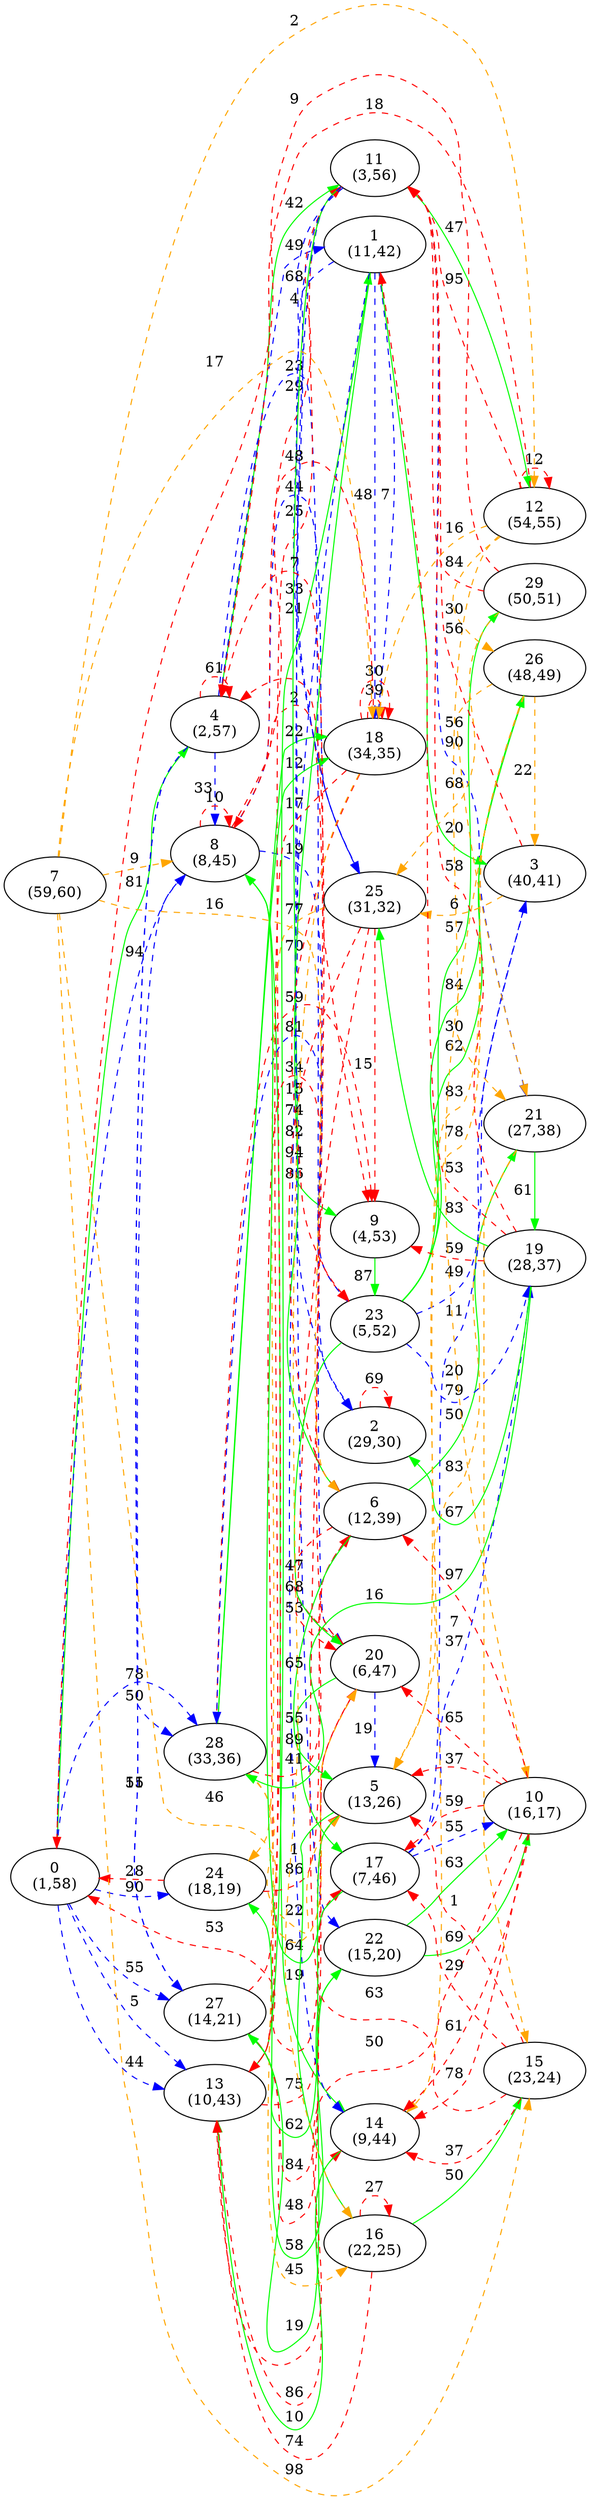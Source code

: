 digraph G {
ranksep = "equally";
rankdir = LR;
{rank = same; "0
(1,58)"; };
{rank = same; "4
(2,57)"; "8
(8,45)"; "24
(18,19)"; "13
(10,43)"; "27
(14,21)"; "28
(33,36)"; };
{rank = same; "11
(3,56)"; "1
(11,42)"; "20
(6,47)"; "14
(9,44)"; "25
(31,32)"; "2
(29,30)"; "9
(4,53)"; "6
(12,39)"; "23
(5,52)"; "22
(15,20)"; "17
(7,46)"; "5
(13,26)"; "18
(34,35)"; "16
(22,25)"; };
{rank = same; "21
(27,38)"; "12
(54,55)"; "3
(40,41)"; "19
(28,37)"; "26
(48,49)"; "29
(50,51)"; "10
(16,17)"; "15
(23,24)"; };
{rank = same; };
{rank = same; "7
(59,60)"; };
{rank = same; };
"0
(1,58)"->"4
(2,57)"[label="81" color = "green"];
"0
(1,58)"->"8
(8,45)"[label="94" color = "blue" style = "dashed"];
"0
(1,58)"->"24
(18,19)"[label="90" color = "blue" style = "dashed"];
"0
(1,58)"->"13
(10,43)"[label="44" color = "blue" style = "dashed"];
"0
(1,58)"->"27
(14,21)"[label="55" color = "blue" style = "dashed"];
"0
(1,58)"->"28
(33,36)"[label="78" color = "blue" style = "dashed"];
"0
(1,58)"->"13
(10,43)"[label="5" color = "blue" style = "dashed"];
"4
(2,57)"->"4
(2,57)"[label="61" color = "red" style = "dashed"];
"4
(2,57)"->"11
(3,56)"[label="42" color = "green"];
"4
(2,57)"->"27
(14,21)"[label="51" color = "blue" style = "dashed"];
"4
(2,57)"->"1
(11,42)"[label="49" color = "blue" style = "dashed"];
"4
(2,57)"->"27
(14,21)"[label="15" color = "blue" style = "dashed"];
"4
(2,57)"->"20
(6,47)"[label="23" color = "blue" style = "dashed"];
"4
(2,57)"->"8
(8,45)"[label="33" color = "blue" style = "dashed"];
"8
(8,45)"->"14
(9,44)"[label="19" color = "green"];
"8
(8,45)"->"8
(8,45)"[label="10" color = "red" style = "dashed"];
"8
(8,45)"->"25
(31,32)"[label="44" color = "blue" style = "dashed"];
"8
(8,45)"->"2
(29,30)"[label="19" color = "blue" style = "dashed"];
"8
(8,45)"->"28
(33,36)"[label="50" color = "blue" style = "dashed"];
"8
(8,45)"->"11
(3,56)"[label="29" color = "red" style = "dashed"];
"8
(8,45)"->"9
(4,53)"[label="2" color = "red" style = "dashed"];
"24
(18,19)"->"0
(1,58)"[label="28" color = "red" style = "dashed"];
"24
(18,19)"->"6
(12,39)"[label="86" color = "red" style = "dashed"];
"13
(10,43)"->"23
(5,52)"[label="34" color = "red" style = "dashed"];
"13
(10,43)"->"1
(11,42)"[label="21" color = "green"];
"13
(10,43)"->"14
(9,44)"[label="86" color = "red" style = "dashed"];
"13
(10,43)"->"20
(6,47)"[label="75" color = "red" style = "dashed"];
"27
(14,21)"->"22
(15,20)"[label="19" color = "green"];
"27
(14,21)"->"11
(3,56)"[label="25" color = "red" style = "dashed"];
"27
(14,21)"->"17
(7,46)"[label="48" color = "red" style = "dashed"];
"27
(14,21)"->"5
(13,26)"[label="84" color = "red" style = "dashed"];
"28
(33,36)"->"18
(34,35)"[label="22" color = "green"];
"28
(33,36)"->"18
(34,35)"[label="12" color = "green"];
"28
(33,36)"->"6
(12,39)"[label="41" color = "red" style = "dashed"];
"28
(33,36)"->"9
(4,53)"[label="59" color = "red" style = "dashed"];
"28
(33,36)"->"5
(13,26)"[label="22" color = "orange" style = "dashed"];
"28
(33,36)"->"16
(22,25)"[label="45" color = "orange" style = "dashed"];
"11
(3,56)"->"9
(4,53)"[label="86" color = "green"];
"11
(3,56)"->"21
(27,38)"[label="90" color = "blue" style = "dashed"];
"11
(3,56)"->"25
(31,32)"[label="68" color = "blue" style = "dashed"];
"11
(3,56)"->"12
(54,55)"[label="47" color = "green"];
"11
(3,56)"->"14
(9,44)"[label="70" color = "blue" style = "dashed"];
"11
(3,56)"->"22
(15,20)"[label="33" color = "blue" style = "dashed"];
"1
(11,42)"->"6
(12,39)"[label="94" color = "green"];
"1
(11,42)"->"3
(40,41)"[label="20" color = "green"];
"1
(11,42)"->"18
(34,35)"[label="48" color = "blue" style = "dashed"];
"1
(11,42)"->"2
(29,30)"[label="15" color = "blue" style = "dashed"];
"1
(11,42)"->"18
(34,35)"[label="7" color = "blue" style = "dashed"];
"1
(11,42)"->"25
(31,32)"[label="4" color = "blue" style = "dashed"];
"20
(6,47)"->"17
(7,46)"[label="55" color = "green"];
"20
(6,47)"->"4
(2,57)"[label="7" color = "red" style = "dashed"];
"20
(6,47)"->"5
(13,26)"[label="19" color = "blue" style = "dashed"];
"20
(6,47)"->"0
(1,58)"[label="53" color = "red" style = "dashed"];
"14
(9,44)"->"13
(10,43)"[label="10" color = "green"];
"25
(31,32)"->"20
(6,47)"[label="53" color = "red" style = "dashed"];
"25
(31,32)"->"6
(12,39)"[label="74" color = "red" style = "dashed"];
"25
(31,32)"->"24
(18,19)"[label="77" color = "orange" style = "dashed"];
"25
(31,32)"->"9
(4,53)"[label="15" color = "red" style = "dashed"];
"2
(29,30)"->"2
(29,30)"[label="69" color = "red" style = "dashed"];
"9
(4,53)"->"23
(5,52)"[label="87" color = "green"];
"6
(12,39)"->"20
(6,47)"[label="47" color = "red" style = "dashed"];
"6
(12,39)"->"5
(13,26)"[label="89" color = "green"];
"6
(12,39)"->"21
(27,38)"[label="50" color = "green"];
"23
(5,52)"->"20
(6,47)"[label="68" color = "green"];
"23
(5,52)"->"28
(33,36)"[label="81" color = "blue" style = "dashed"];
"23
(5,52)"->"19
(28,37)"[label="79" color = "blue" style = "dashed"];
"23
(5,52)"->"26
(48,49)"[label="62" color = "green"];
"23
(5,52)"->"29
(50,51)"[label="57" color = "green"];
"23
(5,52)"->"3
(40,41)"[label="49" color = "blue" style = "dashed"];
"23
(5,52)"->"26
(48,49)"[label="84" color = "green"];
"22
(15,20)"->"10
(16,17)"[label="63" color = "green"];
"22
(15,20)"->"24
(18,19)"[label="58" color = "green"];
"22
(15,20)"->"10
(16,17)"[label="69" color = "green"];
"17
(7,46)"->"8
(8,45)"[label="64" color = "green"];
"17
(7,46)"->"10
(16,17)"[label="55" color = "blue" style = "dashed"];
"17
(7,46)"->"3
(40,41)"[label="11" color = "blue" style = "dashed"];
"17
(7,46)"->"19
(28,37)"[label="37" color = "blue" style = "dashed"];
"5
(13,26)"->"27
(14,21)"[label="62" color = "green"];
"5
(13,26)"->"16
(22,25)"[label="1" color = "green"];
"18
(34,35)"->"8
(8,45)"[label="48" color = "red" style = "dashed"];
"18
(34,35)"->"23
(5,52)"[label="82" color = "red" style = "dashed"];
"18
(34,35)"->"18
(34,35)"[label="39" color = "red" style = "dashed"];
"18
(34,35)"->"13
(10,43)"[label="17" color = "red" style = "dashed"];
"18
(34,35)"->"16
(22,25)"[label="65" color = "orange" style = "dashed"];
"18
(34,35)"->"18
(34,35)"[label="30" color = "red" style = "dashed"];
"16
(22,25)"->"15
(23,24)"[label="50" color = "green"];
"16
(22,25)"->"16
(22,25)"[label="27" color = "red" style = "dashed"];
"16
(22,25)"->"13
(10,43)"[label="74" color = "red" style = "dashed"];
"21
(27,38)"->"19
(28,37)"[label="61" color = "green"];
"21
(27,38)"->"5
(13,26)"[label="83" color = "orange" style = "dashed"];
"21
(27,38)"->"15
(23,24)"[label="7" color = "orange" style = "dashed"];
"12
(54,55)"->"21
(27,38)"[label="30" color = "orange" style = "dashed"];
"12
(54,55)"->"26
(48,49)"[label="30" color = "orange" style = "dashed"];
"12
(54,55)"->"12
(54,55)"[label="12" color = "red" style = "dashed"];
"12
(54,55)"->"4
(2,57)"[label="18" color = "red" style = "dashed"];
"12
(54,55)"->"11
(3,56)"[label="95" color = "red" style = "dashed"];
"12
(54,55)"->"18
(34,35)"[label="16" color = "orange" style = "dashed"];
"3
(40,41)"->"11
(3,56)"[label="56" color = "red" style = "dashed"];
"3
(40,41)"->"25
(31,32)"[label="6" color = "orange" style = "dashed"];
"19
(28,37)"->"1
(11,42)"[label="53" color = "red" style = "dashed"];
"19
(28,37)"->"11
(3,56)"[label="58" color = "red" style = "dashed"];
"19
(28,37)"->"2
(29,30)"[label="67" color = "green"];
"19
(28,37)"->"25
(31,32)"[label="83" color = "green"];
"19
(28,37)"->"28
(33,36)"[label="16" color = "green"];
"19
(28,37)"->"9
(4,53)"[label="59" color = "red" style = "dashed"];
"26
(48,49)"->"14
(9,44)"[label="78" color = "orange" style = "dashed"];
"26
(48,49)"->"5
(13,26)"[label="83" color = "orange" style = "dashed"];
"26
(48,49)"->"10
(16,17)"[label="20" color = "orange" style = "dashed"];
"26
(48,49)"->"21
(27,38)"[label="56" color = "orange" style = "dashed"];
"26
(48,49)"->"3
(40,41)"[label="22" color = "orange" style = "dashed"];
"29
(50,51)"->"11
(3,56)"[label="84" color = "red" style = "dashed"];
"29
(50,51)"->"0
(1,58)"[label="9" color = "red" style = "dashed"];
"29
(50,51)"->"25
(31,32)"[label="68" color = "orange" style = "dashed"];
"10
(16,17)"->"5
(13,26)"[label="37" color = "red" style = "dashed"];
"10
(16,17)"->"17
(7,46)"[label="59" color = "red" style = "dashed"];
"10
(16,17)"->"14
(9,44)"[label="61" color = "red" style = "dashed"];
"10
(16,17)"->"13
(10,43)"[label="50" color = "red" style = "dashed"];
"10
(16,17)"->"14
(9,44)"[label="78" color = "red" style = "dashed"];
"10
(16,17)"->"6
(12,39)"[label="97" color = "red" style = "dashed"];
"10
(16,17)"->"20
(6,47)"[label="65" color = "red" style = "dashed"];
"15
(23,24)"->"5
(13,26)"[label="1" color = "red" style = "dashed"];
"15
(23,24)"->"14
(9,44)"[label="37" color = "red" style = "dashed"];
"15
(23,24)"->"4
(2,57)"[label="63" color = "red" style = "dashed"];
"15
(23,24)"->"17
(7,46)"[label="29" color = "red" style = "dashed"];
"7
(59,60)"->"20
(6,47)"[label="46" color = "orange" style = "dashed"];
"7
(59,60)"->"6
(12,39)"[label="16" color = "orange" style = "dashed"];
"7
(59,60)"->"18
(34,35)"[label="17" color = "orange" style = "dashed"];
"7
(59,60)"->"12
(54,55)"[label="2" color = "orange" style = "dashed"];
"7
(59,60)"->"8
(8,45)"[label="9" color = "orange" style = "dashed"];
"7
(59,60)"->"15
(23,24)"[label="98" color = "orange" style = "dashed"];
}
